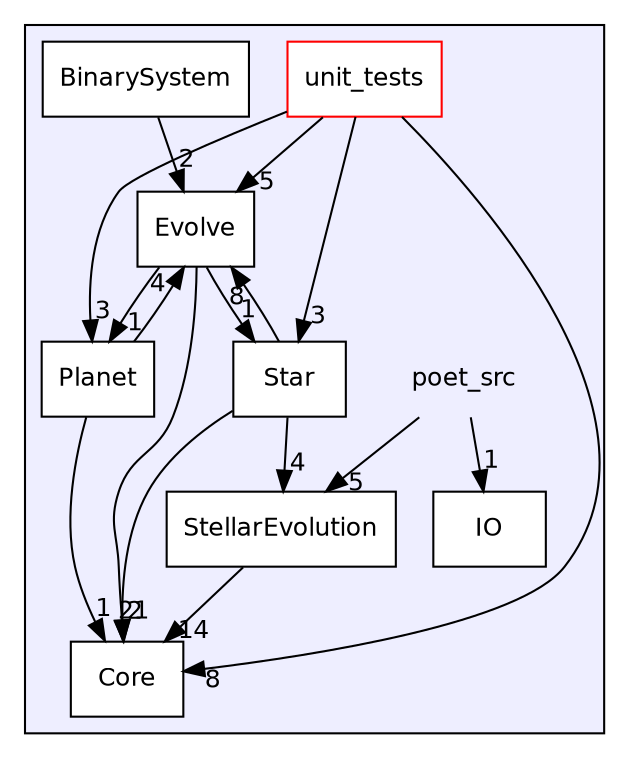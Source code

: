 digraph "/Users/kpenev/projects/git/poet/poet_src" {
  compound=true
  node [ fontsize="12", fontname="Helvetica"];
  edge [ labelfontsize="12", labelfontname="Helvetica"];
  subgraph clusterdir_e247b8950c2da2f51dd8497aec65ce0d {
    graph [ bgcolor="#eeeeff", pencolor="black", label="" URL="dir_e247b8950c2da2f51dd8497aec65ce0d.html"];
    dir_e247b8950c2da2f51dd8497aec65ce0d [shape=plaintext label="poet_src"];
    dir_453e712f77b9f1a55c784b8f42d454bf [shape=box label="BinarySystem" color="black" fillcolor="white" style="filled" URL="dir_453e712f77b9f1a55c784b8f42d454bf.html"];
    dir_08389f9c72fab3fa939892ce5a81a233 [shape=box label="Core" color="black" fillcolor="white" style="filled" URL="dir_08389f9c72fab3fa939892ce5a81a233.html"];
    dir_bace5b3272c3045fbaf2ba9e016347ef [shape=box label="Evolve" color="black" fillcolor="white" style="filled" URL="dir_bace5b3272c3045fbaf2ba9e016347ef.html"];
    dir_ece201a577829a2d992eba4afb191944 [shape=box label="IO" color="black" fillcolor="white" style="filled" URL="dir_ece201a577829a2d992eba4afb191944.html"];
    dir_4676ceff05f71a508bb4cf796d7af063 [shape=box label="Planet" color="black" fillcolor="white" style="filled" URL="dir_4676ceff05f71a508bb4cf796d7af063.html"];
    dir_933c94a385a94813ee58c302720c091a [shape=box label="Star" color="black" fillcolor="white" style="filled" URL="dir_933c94a385a94813ee58c302720c091a.html"];
    dir_775c09f450d254cf7dec4bdc09cace5f [shape=box label="StellarEvolution" color="black" fillcolor="white" style="filled" URL="dir_775c09f450d254cf7dec4bdc09cace5f.html"];
    dir_693541eb8d60ff8559a9dd6106ca4bd1 [shape=box label="unit_tests" color="red" fillcolor="white" style="filled" URL="dir_693541eb8d60ff8559a9dd6106ca4bd1.html"];
  }
  dir_e247b8950c2da2f51dd8497aec65ce0d->dir_775c09f450d254cf7dec4bdc09cace5f [headlabel="5", labeldistance=1.5 headhref="dir_000000_000008.html"];
  dir_e247b8950c2da2f51dd8497aec65ce0d->dir_ece201a577829a2d992eba4afb191944 [headlabel="1", labeldistance=1.5 headhref="dir_000000_000009.html"];
  dir_4676ceff05f71a508bb4cf796d7af063->dir_bace5b3272c3045fbaf2ba9e016347ef [headlabel="4", labeldistance=1.5 headhref="dir_000006_000005.html"];
  dir_4676ceff05f71a508bb4cf796d7af063->dir_08389f9c72fab3fa939892ce5a81a233 [headlabel="1", labeldistance=1.5 headhref="dir_000006_000002.html"];
  dir_775c09f450d254cf7dec4bdc09cace5f->dir_08389f9c72fab3fa939892ce5a81a233 [headlabel="14", labeldistance=1.5 headhref="dir_000008_000002.html"];
  dir_bace5b3272c3045fbaf2ba9e016347ef->dir_4676ceff05f71a508bb4cf796d7af063 [headlabel="1", labeldistance=1.5 headhref="dir_000005_000006.html"];
  dir_bace5b3272c3045fbaf2ba9e016347ef->dir_08389f9c72fab3fa939892ce5a81a233 [headlabel="21", labeldistance=1.5 headhref="dir_000005_000002.html"];
  dir_bace5b3272c3045fbaf2ba9e016347ef->dir_933c94a385a94813ee58c302720c091a [headlabel="1", labeldistance=1.5 headhref="dir_000005_000007.html"];
  dir_453e712f77b9f1a55c784b8f42d454bf->dir_bace5b3272c3045fbaf2ba9e016347ef [headlabel="2", labeldistance=1.5 headhref="dir_000001_000005.html"];
  dir_933c94a385a94813ee58c302720c091a->dir_775c09f450d254cf7dec4bdc09cace5f [headlabel="4", labeldistance=1.5 headhref="dir_000007_000008.html"];
  dir_933c94a385a94813ee58c302720c091a->dir_bace5b3272c3045fbaf2ba9e016347ef [headlabel="8", labeldistance=1.5 headhref="dir_000007_000005.html"];
  dir_933c94a385a94813ee58c302720c091a->dir_08389f9c72fab3fa939892ce5a81a233 [headlabel="2", labeldistance=1.5 headhref="dir_000007_000002.html"];
  dir_693541eb8d60ff8559a9dd6106ca4bd1->dir_4676ceff05f71a508bb4cf796d7af063 [headlabel="3", labeldistance=1.5 headhref="dir_000003_000006.html"];
  dir_693541eb8d60ff8559a9dd6106ca4bd1->dir_bace5b3272c3045fbaf2ba9e016347ef [headlabel="5", labeldistance=1.5 headhref="dir_000003_000005.html"];
  dir_693541eb8d60ff8559a9dd6106ca4bd1->dir_08389f9c72fab3fa939892ce5a81a233 [headlabel="8", labeldistance=1.5 headhref="dir_000003_000002.html"];
  dir_693541eb8d60ff8559a9dd6106ca4bd1->dir_933c94a385a94813ee58c302720c091a [headlabel="3", labeldistance=1.5 headhref="dir_000003_000007.html"];
}
